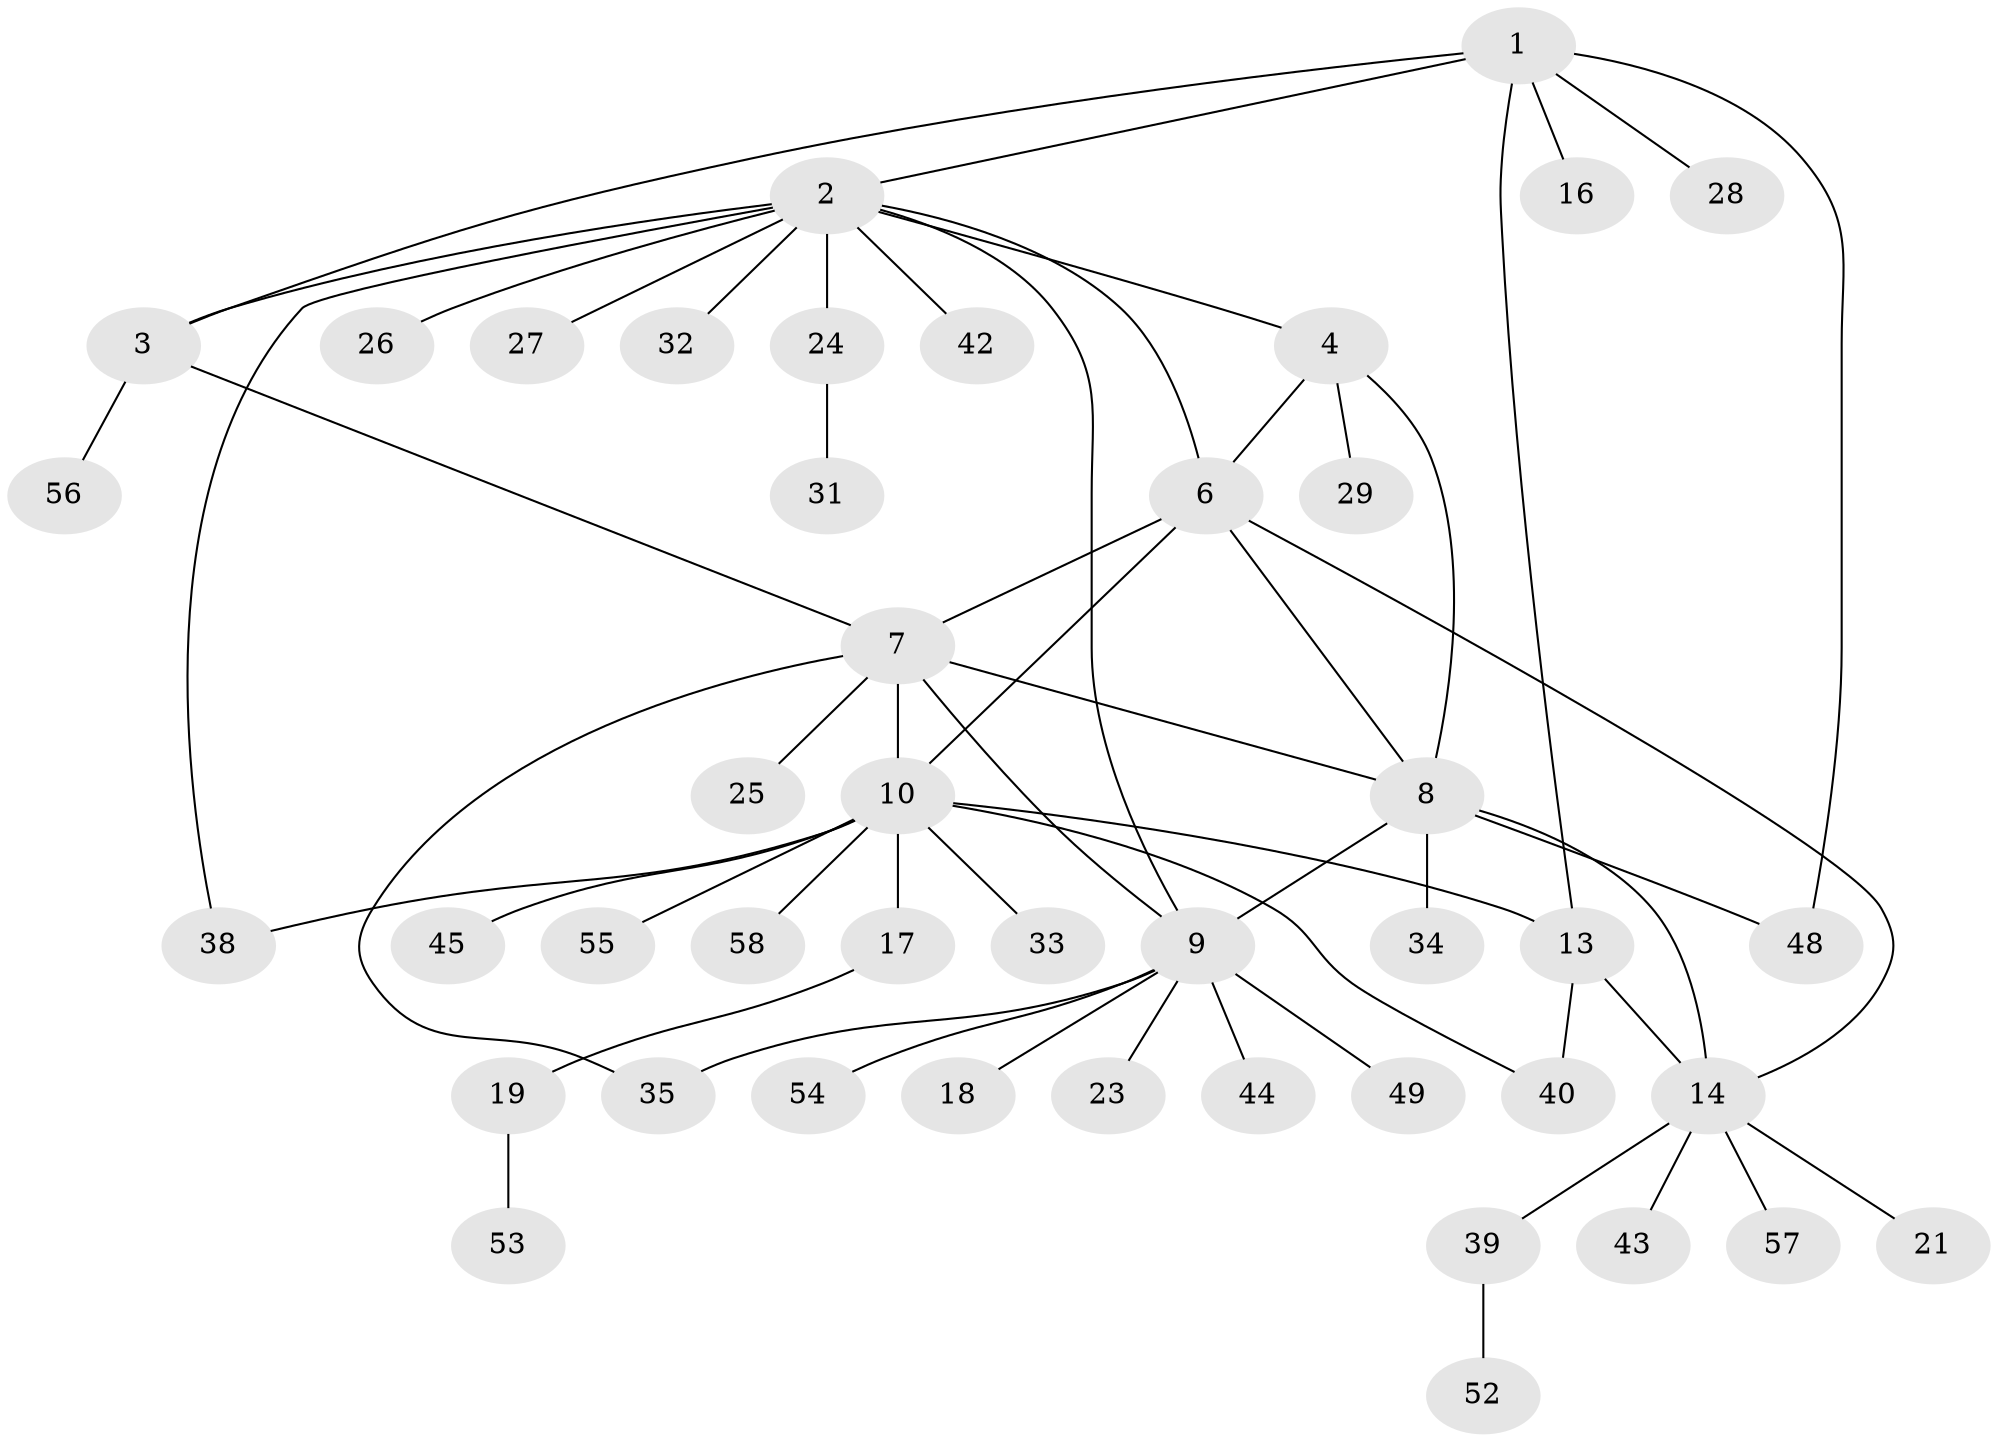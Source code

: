 // original degree distribution, {7: 0.06666666666666667, 6: 0.03333333333333333, 4: 0.06666666666666667, 5: 0.03333333333333333, 10: 0.016666666666666666, 11: 0.016666666666666666, 3: 0.06666666666666667, 1: 0.55, 2: 0.15}
// Generated by graph-tools (version 1.1) at 2025/42/03/06/25 10:42:11]
// undirected, 44 vertices, 58 edges
graph export_dot {
graph [start="1"]
  node [color=gray90,style=filled];
  1 [super="+22"];
  2 [super="+5"];
  3 [super="+20"];
  4 [super="+30"];
  6 [super="+12"];
  7 [super="+11"];
  8 [super="+41"];
  9 [super="+60"];
  10 [super="+46"];
  13 [super="+50"];
  14 [super="+15"];
  16;
  17 [super="+47"];
  18;
  19;
  21;
  23 [super="+36"];
  24 [super="+37"];
  25;
  26;
  27;
  28;
  29;
  31;
  32;
  33;
  34;
  35 [super="+59"];
  38;
  39 [super="+51"];
  40;
  42;
  43;
  44;
  45;
  48;
  49;
  52;
  53;
  54;
  55;
  56;
  57;
  58;
  1 -- 2;
  1 -- 3;
  1 -- 13;
  1 -- 16;
  1 -- 28;
  1 -- 48;
  2 -- 3;
  2 -- 9;
  2 -- 32;
  2 -- 42;
  2 -- 4;
  2 -- 38;
  2 -- 6;
  2 -- 24;
  2 -- 26;
  2 -- 27;
  3 -- 7;
  3 -- 56;
  4 -- 6;
  4 -- 8;
  4 -- 29;
  6 -- 14;
  6 -- 8;
  6 -- 10;
  6 -- 7;
  7 -- 8;
  7 -- 9;
  7 -- 25;
  7 -- 35;
  7 -- 10;
  8 -- 9;
  8 -- 14;
  8 -- 34;
  8 -- 48;
  9 -- 18;
  9 -- 23;
  9 -- 35;
  9 -- 44;
  9 -- 49;
  9 -- 54;
  10 -- 13;
  10 -- 17;
  10 -- 33;
  10 -- 38;
  10 -- 40;
  10 -- 45;
  10 -- 55;
  10 -- 58;
  13 -- 14 [weight=2];
  13 -- 40;
  14 -- 21;
  14 -- 39;
  14 -- 43;
  14 -- 57;
  17 -- 19;
  19 -- 53;
  24 -- 31;
  39 -- 52;
}
